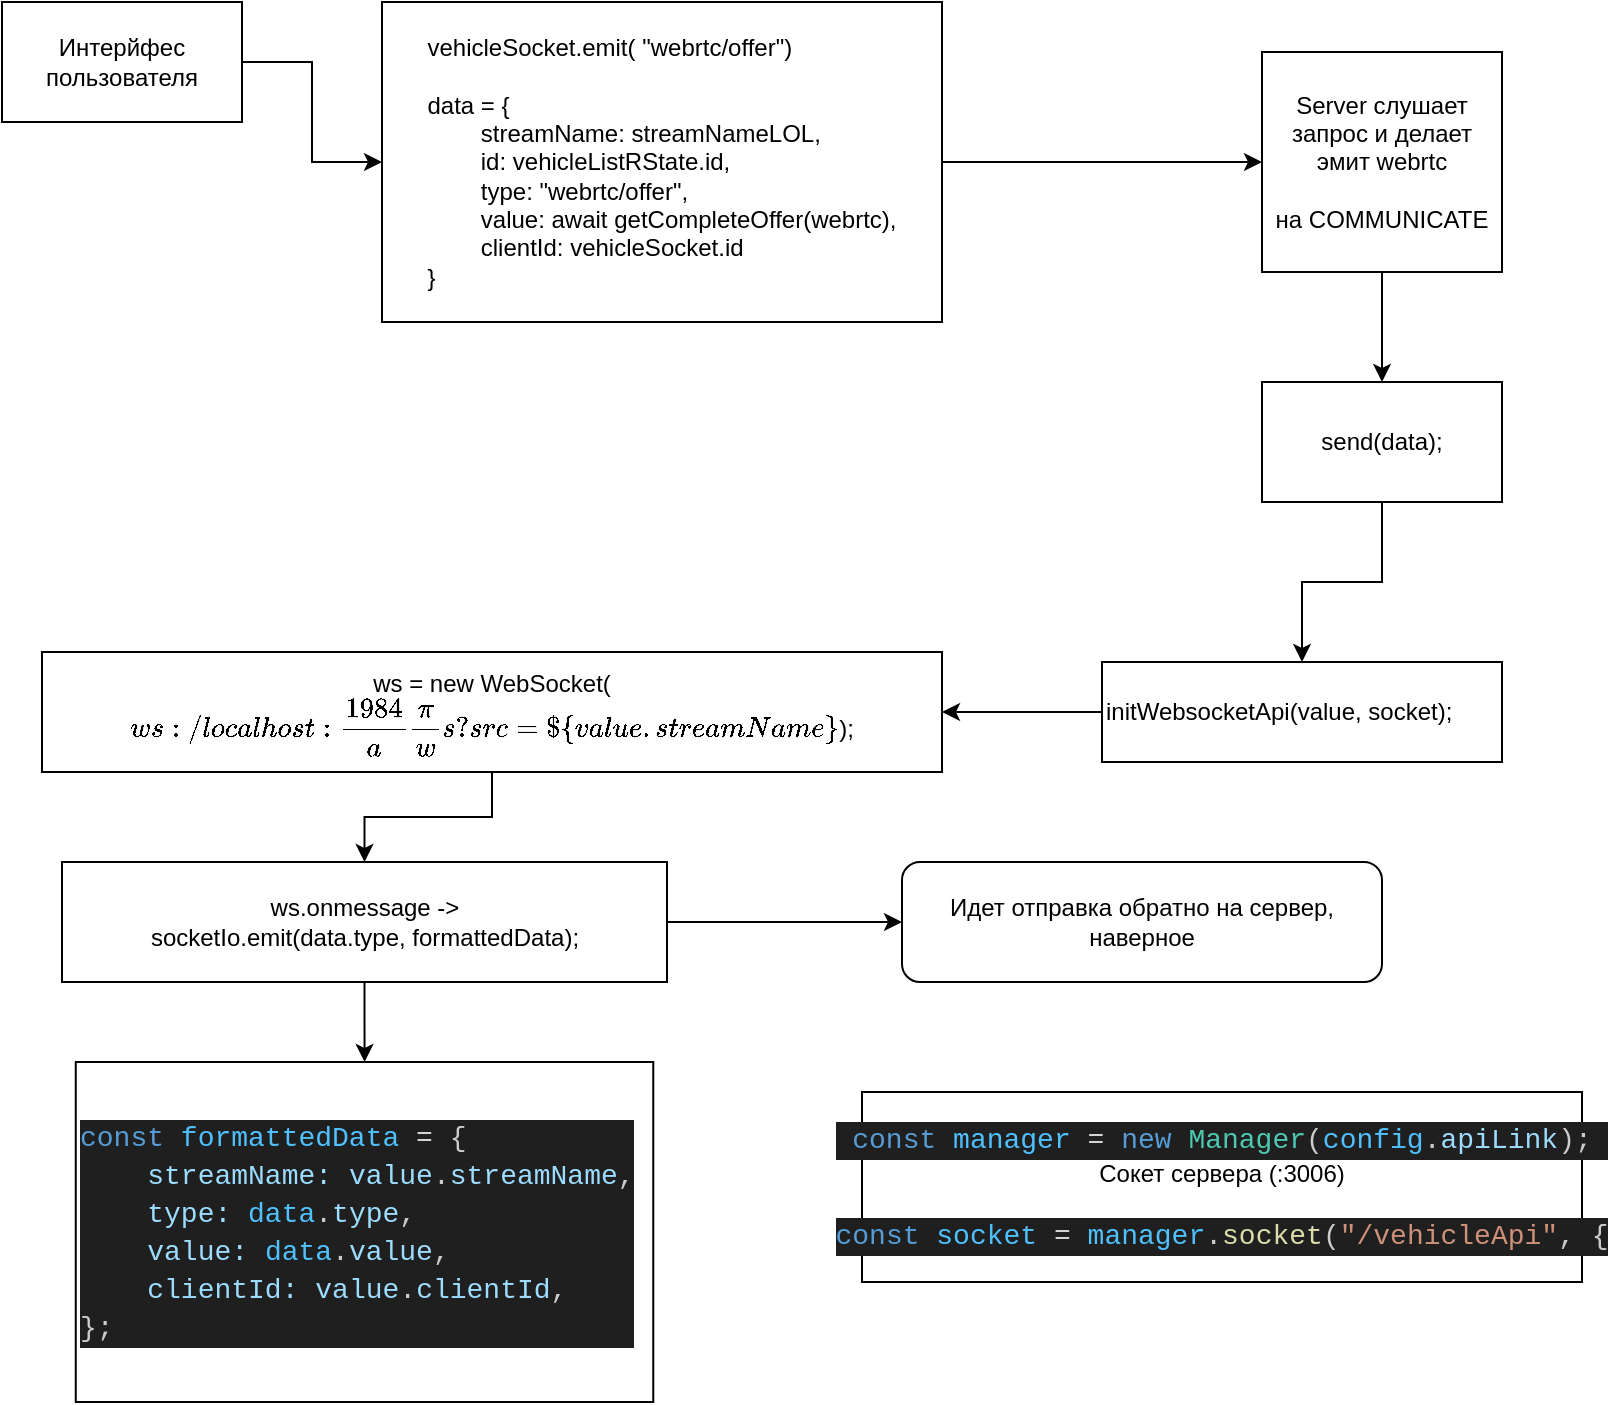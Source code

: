 <mxfile version="24.2.1" type="github">
  <diagram name="Страница — 1" id="N2BBvwz7dYq2u03mfkgw">
    <mxGraphModel dx="1434" dy="783" grid="1" gridSize="10" guides="1" tooltips="1" connect="1" arrows="1" fold="1" page="1" pageScale="1" pageWidth="827" pageHeight="1169" math="0" shadow="0">
      <root>
        <mxCell id="0" />
        <mxCell id="1" parent="0" />
        <mxCell id="JpSsH_3zQxGx-G5elUN2-3" value="" style="edgeStyle=orthogonalEdgeStyle;rounded=0;orthogonalLoop=1;jettySize=auto;html=1;" edge="1" parent="1" source="JpSsH_3zQxGx-G5elUN2-1" target="JpSsH_3zQxGx-G5elUN2-2">
          <mxGeometry relative="1" as="geometry" />
        </mxCell>
        <mxCell id="JpSsH_3zQxGx-G5elUN2-1" value="Интерйфес пользователя" style="rounded=0;whiteSpace=wrap;html=1;" vertex="1" parent="1">
          <mxGeometry x="30" y="40" width="120" height="60" as="geometry" />
        </mxCell>
        <mxCell id="JpSsH_3zQxGx-G5elUN2-5" value="" style="edgeStyle=orthogonalEdgeStyle;rounded=0;orthogonalLoop=1;jettySize=auto;html=1;" edge="1" parent="1" source="JpSsH_3zQxGx-G5elUN2-2" target="JpSsH_3zQxGx-G5elUN2-4">
          <mxGeometry relative="1" as="geometry" />
        </mxCell>
        <mxCell id="JpSsH_3zQxGx-G5elUN2-2" value="&lt;div style=&quot;text-align: left;&quot;&gt;vehicleSocket.emit( &quot;webrtc/offer&quot;)&lt;br&gt;&lt;/div&gt;&lt;div style=&quot;text-align: left;&quot;&gt;&lt;span style=&quot;white-space: normal;&quot;&gt;&lt;br&gt;data = {&lt;/span&gt;&lt;/div&gt;&lt;div style=&quot;text-align: left;&quot;&gt;&lt;span style=&quot;white-space: normal;&quot;&gt;&lt;span style=&quot;white-space: pre;&quot;&gt;&#x9;&lt;/span&gt;streamName: streamNameLOL,&lt;/span&gt;&lt;/div&gt;&lt;div style=&quot;text-align: left;&quot;&gt;&lt;span style=&quot;background-color: initial;&quot;&gt;&lt;span style=&quot;white-space: pre;&quot;&gt;&#x9;&lt;/span&gt;id: vehicleListRState.id,&lt;/span&gt;&lt;/div&gt;&lt;div style=&quot;text-align: left;&quot;&gt;&lt;span style=&quot;white-space: normal;&quot;&gt;&lt;span style=&quot;white-space:pre&quot;&gt;&#x9;&lt;/span&gt;type: &quot;webrtc/offer&quot;,&lt;/span&gt;&lt;/div&gt;&lt;div style=&quot;text-align: left;&quot;&gt;&lt;span style=&quot;white-space: normal;&quot;&gt;&lt;span style=&quot;white-space:pre&quot;&gt;&#x9;&lt;/span&gt;value: await getCompleteOffer(webrtc),&lt;/span&gt;&lt;/div&gt;&lt;div style=&quot;text-align: left;&quot;&gt;&lt;span style=&quot;white-space: normal;&quot;&gt;&lt;span style=&quot;white-space:pre&quot;&gt;&#x9;&lt;/span&gt;clientId: vehicleSocket.id&lt;/span&gt;&lt;/div&gt;&lt;div style=&quot;text-align: left;&quot;&gt;&lt;span style=&quot;white-space: normal;&quot;&gt;}&lt;br&gt;&lt;/span&gt;&lt;/div&gt;" style="whiteSpace=wrap;html=1;rounded=0;" vertex="1" parent="1">
          <mxGeometry x="220" y="40" width="280" height="160" as="geometry" />
        </mxCell>
        <mxCell id="JpSsH_3zQxGx-G5elUN2-7" value="" style="edgeStyle=orthogonalEdgeStyle;rounded=0;orthogonalLoop=1;jettySize=auto;html=1;" edge="1" parent="1" source="JpSsH_3zQxGx-G5elUN2-4" target="JpSsH_3zQxGx-G5elUN2-6">
          <mxGeometry relative="1" as="geometry" />
        </mxCell>
        <mxCell id="JpSsH_3zQxGx-G5elUN2-4" value="Server слушает запрос и делает эмит webrtc&lt;br&gt;&lt;br&gt;&lt;div&gt;на COMMUNICATE&lt;/div&gt;" style="whiteSpace=wrap;html=1;rounded=0;" vertex="1" parent="1">
          <mxGeometry x="660" y="65" width="120" height="110" as="geometry" />
        </mxCell>
        <mxCell id="JpSsH_3zQxGx-G5elUN2-10" value="" style="edgeStyle=orthogonalEdgeStyle;rounded=0;orthogonalLoop=1;jettySize=auto;html=1;" edge="1" parent="1" source="JpSsH_3zQxGx-G5elUN2-6" target="JpSsH_3zQxGx-G5elUN2-9">
          <mxGeometry relative="1" as="geometry" />
        </mxCell>
        <mxCell id="JpSsH_3zQxGx-G5elUN2-6" value="send(data);" style="whiteSpace=wrap;html=1;rounded=0;" vertex="1" parent="1">
          <mxGeometry x="660" y="230" width="120" height="60" as="geometry" />
        </mxCell>
        <mxCell id="JpSsH_3zQxGx-G5elUN2-12" value="" style="edgeStyle=orthogonalEdgeStyle;rounded=0;orthogonalLoop=1;jettySize=auto;html=1;" edge="1" parent="1" source="JpSsH_3zQxGx-G5elUN2-9" target="JpSsH_3zQxGx-G5elUN2-11">
          <mxGeometry relative="1" as="geometry" />
        </mxCell>
        <UserObject label="initWebsocketApi(value, socket);" id="JpSsH_3zQxGx-G5elUN2-9">
          <mxCell style="whiteSpace=wrap;html=1;rounded=0;align=left;" vertex="1" parent="1">
            <mxGeometry x="580" y="370" width="200" height="50" as="geometry" />
          </mxCell>
        </UserObject>
        <mxCell id="JpSsH_3zQxGx-G5elUN2-15" value="" style="edgeStyle=orthogonalEdgeStyle;rounded=0;orthogonalLoop=1;jettySize=auto;html=1;" edge="1" parent="1" source="JpSsH_3zQxGx-G5elUN2-11" target="JpSsH_3zQxGx-G5elUN2-17">
          <mxGeometry relative="1" as="geometry">
            <mxPoint x="417.5" y="505" as="targetPoint" />
          </mxGeometry>
        </mxCell>
        <mxCell id="JpSsH_3zQxGx-G5elUN2-11" value="ws = new WebSocket(`ws://localhost:1984/api/ws?src=${value.streamName}`);" style="whiteSpace=wrap;html=1;align=center;rounded=0;" vertex="1" parent="1">
          <mxGeometry x="50" y="365" width="450" height="60" as="geometry" />
        </mxCell>
        <mxCell id="JpSsH_3zQxGx-G5elUN2-26" value="" style="edgeStyle=orthogonalEdgeStyle;rounded=0;orthogonalLoop=1;jettySize=auto;html=1;" edge="1" parent="1" source="JpSsH_3zQxGx-G5elUN2-17" target="JpSsH_3zQxGx-G5elUN2-25">
          <mxGeometry relative="1" as="geometry" />
        </mxCell>
        <UserObject label="ws.onmessage -&amp;gt;&lt;div&gt;socketIo.emit(data.type, formattedData);&lt;/div&gt;" id="JpSsH_3zQxGx-G5elUN2-17">
          <mxCell style="rounded=0;whiteSpace=wrap;html=1;" vertex="1" parent="1">
            <mxGeometry x="60" y="470" width="302.5" height="60" as="geometry" />
          </mxCell>
        </UserObject>
        <mxCell id="JpSsH_3zQxGx-G5elUN2-21" value="Идет отправка обратно на сервер, наверное" style="rounded=1;whiteSpace=wrap;html=1;" vertex="1" parent="1">
          <mxGeometry x="480" y="470" width="240" height="60" as="geometry" />
        </mxCell>
        <mxCell id="JpSsH_3zQxGx-G5elUN2-22" value="" style="endArrow=classic;html=1;rounded=0;exitX=1;exitY=0.5;exitDx=0;exitDy=0;entryX=0;entryY=0.5;entryDx=0;entryDy=0;" edge="1" parent="1" source="JpSsH_3zQxGx-G5elUN2-17" target="JpSsH_3zQxGx-G5elUN2-21">
          <mxGeometry width="50" height="50" relative="1" as="geometry">
            <mxPoint x="390" y="290" as="sourcePoint" />
            <mxPoint x="440" y="240" as="targetPoint" />
          </mxGeometry>
        </mxCell>
        <mxCell id="JpSsH_3zQxGx-G5elUN2-25" value="&lt;br&gt;&lt;div style=&quot;color: #cccccc;background-color: #1f1f1f;font-family: Consolas, &#39;Courier New&#39;, monospace;font-weight: normal;font-size: 14px;line-height: 19px;white-space: pre;&quot;&gt;&lt;div&gt;&lt;span style=&quot;color: #569cd6;&quot;&gt;const&lt;/span&gt;&lt;span style=&quot;color: #cccccc;&quot;&gt; &lt;/span&gt;&lt;span style=&quot;color: #4fc1ff;&quot;&gt;formattedData&lt;/span&gt;&lt;span style=&quot;color: #cccccc;&quot;&gt; &lt;/span&gt;&lt;span style=&quot;color: #d4d4d4;&quot;&gt;=&lt;/span&gt;&lt;span style=&quot;color: #cccccc;&quot;&gt; {&lt;/span&gt;&lt;/div&gt;&lt;div&gt;&lt;span style=&quot;color: #cccccc;&quot;&gt;&amp;nbsp; &amp;nbsp; &lt;/span&gt;&lt;span style=&quot;color: #9cdcfe;&quot;&gt;streamName&lt;/span&gt;&lt;span style=&quot;color: #9cdcfe;&quot;&gt;:&lt;/span&gt;&lt;span style=&quot;color: #cccccc;&quot;&gt; &lt;/span&gt;&lt;span style=&quot;color: #9cdcfe;&quot;&gt;value&lt;/span&gt;&lt;span style=&quot;color: #cccccc;&quot;&gt;.&lt;/span&gt;&lt;span style=&quot;color: #9cdcfe;&quot;&gt;streamName&lt;/span&gt;&lt;span style=&quot;color: #cccccc;&quot;&gt;,&lt;/span&gt;&lt;/div&gt;&lt;div&gt;&lt;span style=&quot;color: #cccccc;&quot;&gt;&amp;nbsp; &amp;nbsp; &lt;/span&gt;&lt;span style=&quot;color: #9cdcfe;&quot;&gt;type&lt;/span&gt;&lt;span style=&quot;color: #9cdcfe;&quot;&gt;:&lt;/span&gt;&lt;span style=&quot;color: #cccccc;&quot;&gt; &lt;/span&gt;&lt;span style=&quot;color: #4fc1ff;&quot;&gt;data&lt;/span&gt;&lt;span style=&quot;color: #cccccc;&quot;&gt;.&lt;/span&gt;&lt;span style=&quot;color: #9cdcfe;&quot;&gt;type&lt;/span&gt;&lt;span style=&quot;color: #cccccc;&quot;&gt;,&lt;/span&gt;&lt;/div&gt;&lt;div&gt;&lt;span style=&quot;color: #cccccc;&quot;&gt;&amp;nbsp; &amp;nbsp; &lt;/span&gt;&lt;span style=&quot;color: #9cdcfe;&quot;&gt;value&lt;/span&gt;&lt;span style=&quot;color: #9cdcfe;&quot;&gt;:&lt;/span&gt;&lt;span style=&quot;color: #cccccc;&quot;&gt; &lt;/span&gt;&lt;span style=&quot;color: #4fc1ff;&quot;&gt;data&lt;/span&gt;&lt;span style=&quot;color: #cccccc;&quot;&gt;.&lt;/span&gt;&lt;span style=&quot;color: #9cdcfe;&quot;&gt;value&lt;/span&gt;&lt;span style=&quot;color: #cccccc;&quot;&gt;,&lt;/span&gt;&lt;/div&gt;&lt;div&gt;&lt;span style=&quot;color: #cccccc;&quot;&gt;&amp;nbsp; &amp;nbsp; &lt;/span&gt;&lt;span style=&quot;color: #9cdcfe;&quot;&gt;clientId&lt;/span&gt;&lt;span style=&quot;color: #9cdcfe;&quot;&gt;:&lt;/span&gt;&lt;span style=&quot;color: #cccccc;&quot;&gt; &lt;/span&gt;&lt;span style=&quot;color: #9cdcfe;&quot;&gt;value&lt;/span&gt;&lt;span style=&quot;color: #cccccc;&quot;&gt;.&lt;/span&gt;&lt;span style=&quot;color: #9cdcfe;&quot;&gt;clientId&lt;/span&gt;&lt;span style=&quot;color: #cccccc;&quot;&gt;,&lt;/span&gt;&lt;/div&gt;&lt;div&gt;&lt;span style=&quot;color: #cccccc;&quot;&gt;};&lt;/span&gt;&lt;/div&gt;&lt;/div&gt;&lt;div&gt;&lt;br/&gt;&lt;/div&gt;" style="whiteSpace=wrap;html=1;rounded=0;align=left;" vertex="1" parent="1">
          <mxGeometry x="66.88" y="570" width="288.75" height="170" as="geometry" />
        </mxCell>
        <mxCell id="JpSsH_3zQxGx-G5elUN2-27" value="&lt;br&gt;&lt;div style=&quot;color: #cccccc;background-color: #1f1f1f;font-family: Consolas, &#39;Courier New&#39;, monospace;font-weight: normal;font-size: 14px;line-height: 19px;white-space: pre;&quot;&gt;&lt;div&gt;&lt;span style=&quot;color: #569cd6;&quot;&gt;const&lt;/span&gt;&lt;span style=&quot;color: #cccccc;&quot;&gt; &lt;/span&gt;&lt;span style=&quot;color: #4fc1ff;&quot;&gt;manager&lt;/span&gt;&lt;span style=&quot;color: #cccccc;&quot;&gt; &lt;/span&gt;&lt;span style=&quot;color: #d4d4d4;&quot;&gt;=&lt;/span&gt;&lt;span style=&quot;color: #cccccc;&quot;&gt; &lt;/span&gt;&lt;span style=&quot;color: #569cd6;&quot;&gt;new&lt;/span&gt;&lt;span style=&quot;color: #cccccc;&quot;&gt; &lt;/span&gt;&lt;span style=&quot;color: #4ec9b0;&quot;&gt;Manager&lt;/span&gt;&lt;span style=&quot;color: #cccccc;&quot;&gt;(&lt;/span&gt;&lt;span style=&quot;color: #4fc1ff;&quot;&gt;config&lt;/span&gt;&lt;span style=&quot;color: #cccccc;&quot;&gt;.&lt;/span&gt;&lt;span style=&quot;color: #9cdcfe;&quot;&gt;apiLink&lt;/span&gt;&lt;span style=&quot;color: #cccccc;&quot;&gt;);&lt;/span&gt;&lt;/div&gt;&lt;/div&gt;Сокет сервера (:3006)&lt;div&gt;&lt;br&gt;&lt;/div&gt;&lt;div&gt;&lt;div style=&quot;color: rgb(204, 204, 204); background-color: rgb(31, 31, 31); font-family: Consolas, &amp;quot;Courier New&amp;quot;, monospace; font-size: 14px; line-height: 19px; white-space: pre;&quot;&gt;&lt;span style=&quot;color: #569cd6;&quot;&gt;const&lt;/span&gt; &lt;span style=&quot;color: #4fc1ff;&quot;&gt;socket&lt;/span&gt; &lt;span style=&quot;color: #d4d4d4;&quot;&gt;=&lt;/span&gt; &lt;span style=&quot;color: #4fc1ff;&quot;&gt;manager&lt;/span&gt;.&lt;span style=&quot;color: #dcdcaa;&quot;&gt;socket&lt;/span&gt;(&lt;span style=&quot;color: #ce9178;&quot;&gt;&quot;/vehicleApi&quot;&lt;/span&gt;, {&lt;/div&gt;&lt;br&gt;&lt;/div&gt;" style="rounded=0;whiteSpace=wrap;html=1;" vertex="1" parent="1">
          <mxGeometry x="460" y="585" width="360" height="95" as="geometry" />
        </mxCell>
      </root>
    </mxGraphModel>
  </diagram>
</mxfile>
